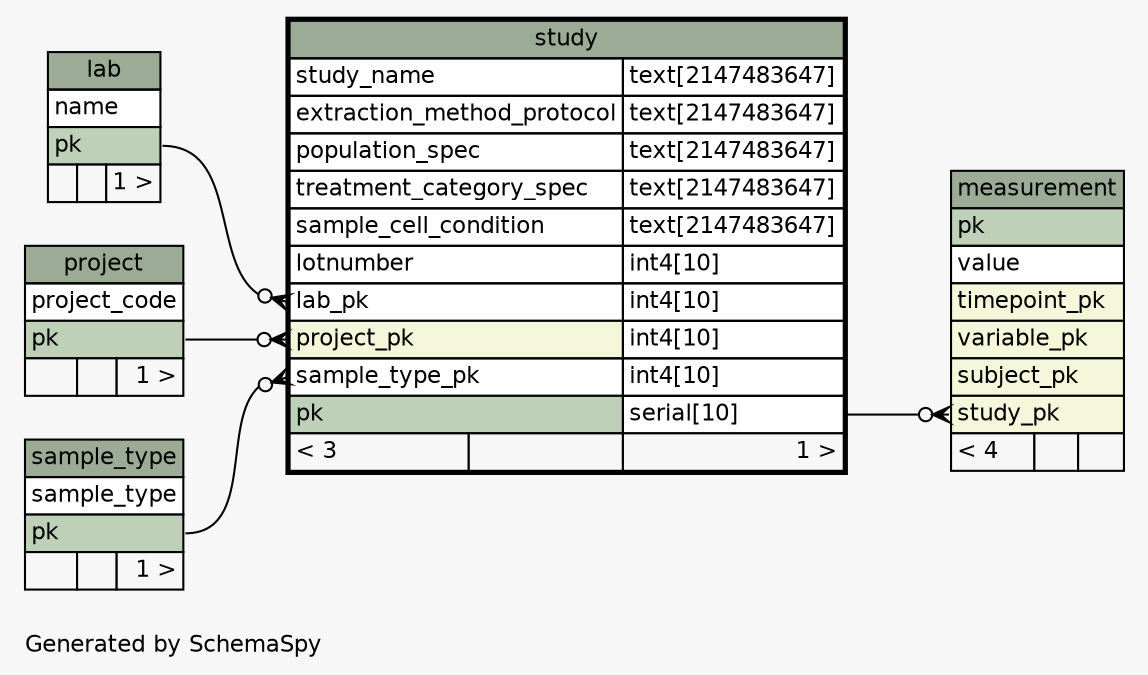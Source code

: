 // dot 2.38.0 on Mac OS X 10.11.5
// SchemaSpy rev 590
digraph "oneDegreeRelationshipsDiagram" {
  graph [
    rankdir="RL"
    bgcolor="#f7f7f7"
    label="\nGenerated by SchemaSpy"
    labeljust="l"
    nodesep="0.18"
    ranksep="0.46"
    fontname="Helvetica"
    fontsize="11"
  ];
  node [
    fontname="Helvetica"
    fontsize="11"
    shape="plaintext"
  ];
  edge [
    arrowsize="0.8"
  ];
  "measurement":"study_pk":w -> "study":"pk.type":e [arrowhead=none dir=back arrowtail=crowodot];
  "study":"lab_pk":w -> "lab":"pk":e [arrowhead=none dir=back arrowtail=crowodot];
  "study":"project_pk":w -> "project":"pk":e [arrowhead=none dir=back arrowtail=crowodot];
  "study":"sample_type_pk":w -> "sample_type":"pk":e [arrowhead=none dir=back arrowtail=crowodot];
  "lab" [
    label=<
    <TABLE BORDER="0" CELLBORDER="1" CELLSPACING="0" BGCOLOR="#ffffff">
      <TR><TD COLSPAN="3" BGCOLOR="#9bab96" ALIGN="CENTER">lab</TD></TR>
      <TR><TD PORT="name" COLSPAN="3" ALIGN="LEFT">name</TD></TR>
      <TR><TD PORT="pk" COLSPAN="3" BGCOLOR="#bed1b8" ALIGN="LEFT">pk</TD></TR>
      <TR><TD ALIGN="LEFT" BGCOLOR="#f7f7f7">  </TD><TD ALIGN="RIGHT" BGCOLOR="#f7f7f7">  </TD><TD ALIGN="RIGHT" BGCOLOR="#f7f7f7">1 &gt;</TD></TR>
    </TABLE>>
    URL="lab.html"
    tooltip="lab"
  ];
  "measurement" [
    label=<
    <TABLE BORDER="0" CELLBORDER="1" CELLSPACING="0" BGCOLOR="#ffffff">
      <TR><TD COLSPAN="3" BGCOLOR="#9bab96" ALIGN="CENTER">measurement</TD></TR>
      <TR><TD PORT="pk" COLSPAN="3" BGCOLOR="#bed1b8" ALIGN="LEFT">pk</TD></TR>
      <TR><TD PORT="value" COLSPAN="3" ALIGN="LEFT">value</TD></TR>
      <TR><TD PORT="timepoint_pk" COLSPAN="3" BGCOLOR="#f4f7da" ALIGN="LEFT">timepoint_pk</TD></TR>
      <TR><TD PORT="variable_pk" COLSPAN="3" BGCOLOR="#f4f7da" ALIGN="LEFT">variable_pk</TD></TR>
      <TR><TD PORT="subject_pk" COLSPAN="3" BGCOLOR="#f4f7da" ALIGN="LEFT">subject_pk</TD></TR>
      <TR><TD PORT="study_pk" COLSPAN="3" BGCOLOR="#f4f7da" ALIGN="LEFT">study_pk</TD></TR>
      <TR><TD ALIGN="LEFT" BGCOLOR="#f7f7f7">&lt; 4</TD><TD ALIGN="RIGHT" BGCOLOR="#f7f7f7">  </TD><TD ALIGN="RIGHT" BGCOLOR="#f7f7f7">  </TD></TR>
    </TABLE>>
    URL="measurement.html"
    tooltip="measurement"
  ];
  "project" [
    label=<
    <TABLE BORDER="0" CELLBORDER="1" CELLSPACING="0" BGCOLOR="#ffffff">
      <TR><TD COLSPAN="3" BGCOLOR="#9bab96" ALIGN="CENTER">project</TD></TR>
      <TR><TD PORT="project_code" COLSPAN="3" ALIGN="LEFT">project_code</TD></TR>
      <TR><TD PORT="pk" COLSPAN="3" BGCOLOR="#bed1b8" ALIGN="LEFT">pk</TD></TR>
      <TR><TD ALIGN="LEFT" BGCOLOR="#f7f7f7">  </TD><TD ALIGN="RIGHT" BGCOLOR="#f7f7f7">  </TD><TD ALIGN="RIGHT" BGCOLOR="#f7f7f7">1 &gt;</TD></TR>
    </TABLE>>
    URL="project.html"
    tooltip="project"
  ];
  "sample_type" [
    label=<
    <TABLE BORDER="0" CELLBORDER="1" CELLSPACING="0" BGCOLOR="#ffffff">
      <TR><TD COLSPAN="3" BGCOLOR="#9bab96" ALIGN="CENTER">sample_type</TD></TR>
      <TR><TD PORT="sample_type" COLSPAN="3" ALIGN="LEFT">sample_type</TD></TR>
      <TR><TD PORT="pk" COLSPAN="3" BGCOLOR="#bed1b8" ALIGN="LEFT">pk</TD></TR>
      <TR><TD ALIGN="LEFT" BGCOLOR="#f7f7f7">  </TD><TD ALIGN="RIGHT" BGCOLOR="#f7f7f7">  </TD><TD ALIGN="RIGHT" BGCOLOR="#f7f7f7">1 &gt;</TD></TR>
    </TABLE>>
    URL="sample_type.html"
    tooltip="sample_type"
  ];
  "study" [
    label=<
    <TABLE BORDER="2" CELLBORDER="1" CELLSPACING="0" BGCOLOR="#ffffff">
      <TR><TD COLSPAN="3" BGCOLOR="#9bab96" ALIGN="CENTER">study</TD></TR>
      <TR><TD PORT="study_name" COLSPAN="2" ALIGN="LEFT">study_name</TD><TD PORT="study_name.type" ALIGN="LEFT">text[2147483647]</TD></TR>
      <TR><TD PORT="extraction_method_protocol" COLSPAN="2" ALIGN="LEFT">extraction_method_protocol</TD><TD PORT="extraction_method_protocol.type" ALIGN="LEFT">text[2147483647]</TD></TR>
      <TR><TD PORT="population_spec" COLSPAN="2" ALIGN="LEFT">population_spec</TD><TD PORT="population_spec.type" ALIGN="LEFT">text[2147483647]</TD></TR>
      <TR><TD PORT="treatment_category_spec" COLSPAN="2" ALIGN="LEFT">treatment_category_spec</TD><TD PORT="treatment_category_spec.type" ALIGN="LEFT">text[2147483647]</TD></TR>
      <TR><TD PORT="sample_cell_condition" COLSPAN="2" ALIGN="LEFT">sample_cell_condition</TD><TD PORT="sample_cell_condition.type" ALIGN="LEFT">text[2147483647]</TD></TR>
      <TR><TD PORT="lotnumber" COLSPAN="2" ALIGN="LEFT">lotnumber</TD><TD PORT="lotnumber.type" ALIGN="LEFT">int4[10]</TD></TR>
      <TR><TD PORT="lab_pk" COLSPAN="2" ALIGN="LEFT">lab_pk</TD><TD PORT="lab_pk.type" ALIGN="LEFT">int4[10]</TD></TR>
      <TR><TD PORT="project_pk" COLSPAN="2" BGCOLOR="#f4f7da" ALIGN="LEFT">project_pk</TD><TD PORT="project_pk.type" ALIGN="LEFT">int4[10]</TD></TR>
      <TR><TD PORT="sample_type_pk" COLSPAN="2" ALIGN="LEFT">sample_type_pk</TD><TD PORT="sample_type_pk.type" ALIGN="LEFT">int4[10]</TD></TR>
      <TR><TD PORT="pk" COLSPAN="2" BGCOLOR="#bed1b8" ALIGN="LEFT">pk</TD><TD PORT="pk.type" ALIGN="LEFT">serial[10]</TD></TR>
      <TR><TD ALIGN="LEFT" BGCOLOR="#f7f7f7">&lt; 3</TD><TD ALIGN="RIGHT" BGCOLOR="#f7f7f7">  </TD><TD ALIGN="RIGHT" BGCOLOR="#f7f7f7">1 &gt;</TD></TR>
    </TABLE>>
    URL="study.html"
    tooltip="study"
  ];
}
